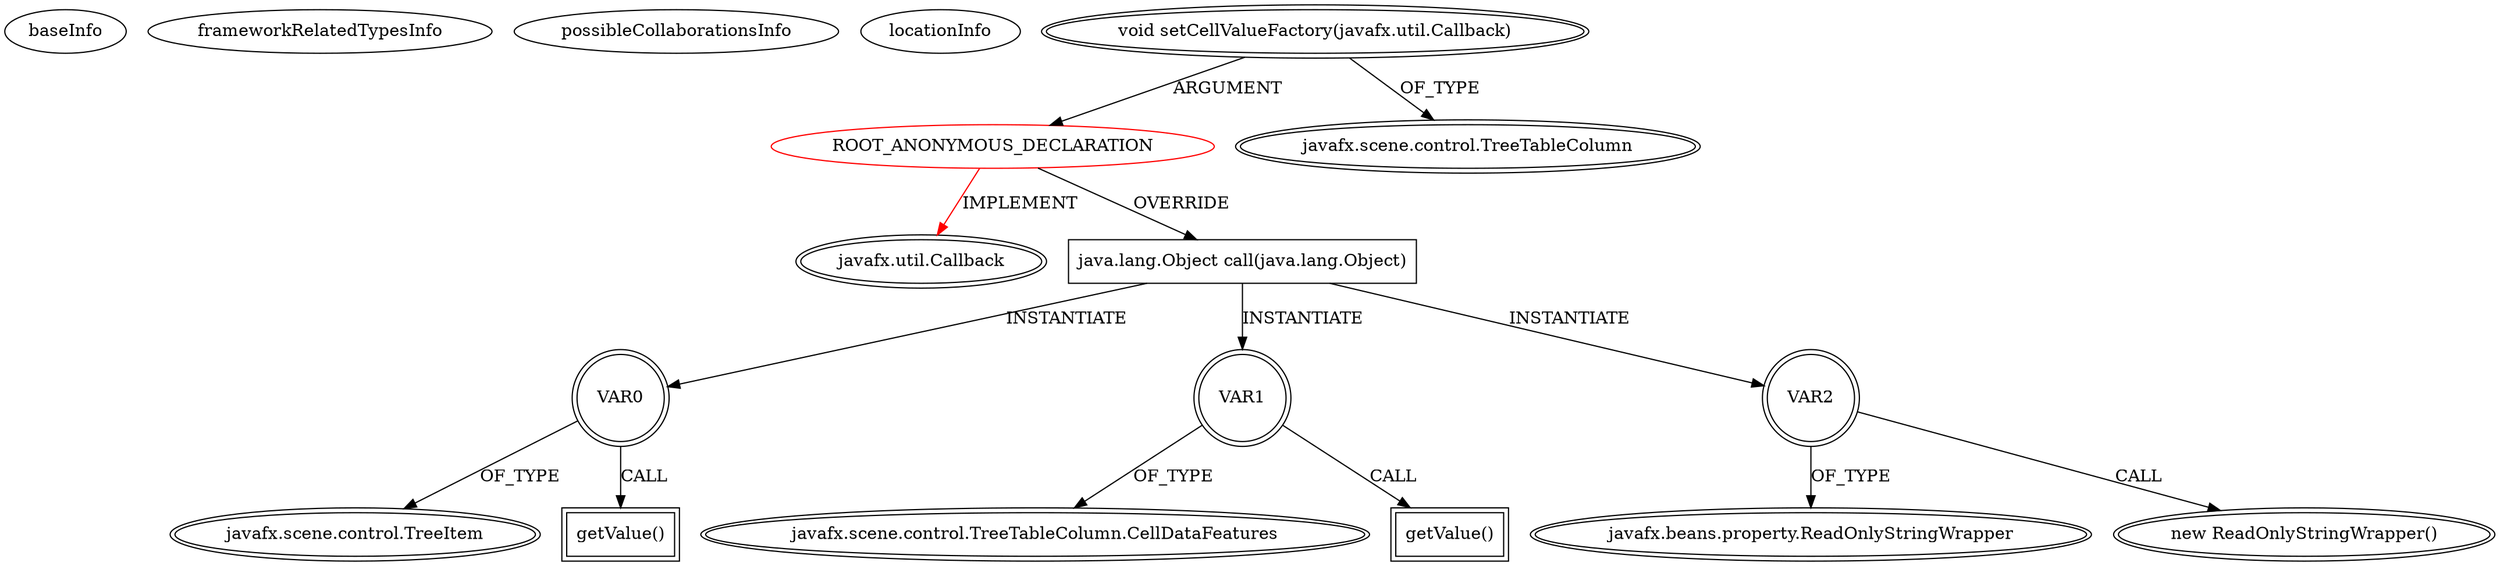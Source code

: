 digraph {
baseInfo[graphId=3996,category="extension_graph",isAnonymous=true,possibleRelation=false]
frameworkRelatedTypesInfo[0="javafx.util.Callback"]
possibleCollaborationsInfo[]
locationInfo[projectName="ranganathankm-blog",filePath="/ranganathankm-blog/blog-master/javafx-sample-treetable/src/main/java/com/blogspot/javanbswing/javafx/treetable/TreeTableViewSample.java",contextSignature="void start(javafx.stage.Stage)",graphId="3996"]
0[label="ROOT_ANONYMOUS_DECLARATION",vertexType="ROOT_ANONYMOUS_DECLARATION",isFrameworkType=false,color=red]
1[label="javafx.util.Callback",vertexType="FRAMEWORK_INTERFACE_TYPE",isFrameworkType=true,peripheries=2]
2[label="void setCellValueFactory(javafx.util.Callback)",vertexType="OUTSIDE_CALL",isFrameworkType=true,peripheries=2]
3[label="javafx.scene.control.TreeTableColumn",vertexType="FRAMEWORK_CLASS_TYPE",isFrameworkType=true,peripheries=2]
4[label="java.lang.Object call(java.lang.Object)",vertexType="OVERRIDING_METHOD_DECLARATION",isFrameworkType=false,shape=box]
5[label="VAR0",vertexType="VARIABLE_EXPRESION",isFrameworkType=true,peripheries=2,shape=circle]
7[label="javafx.scene.control.TreeItem",vertexType="FRAMEWORK_CLASS_TYPE",isFrameworkType=true,peripheries=2]
6[label="getValue()",vertexType="INSIDE_CALL",isFrameworkType=true,peripheries=2,shape=box]
8[label="VAR1",vertexType="VARIABLE_EXPRESION",isFrameworkType=true,peripheries=2,shape=circle]
10[label="javafx.scene.control.TreeTableColumn.CellDataFeatures",vertexType="FRAMEWORK_CLASS_TYPE",isFrameworkType=true,peripheries=2]
9[label="getValue()",vertexType="INSIDE_CALL",isFrameworkType=true,peripheries=2,shape=box]
12[label="VAR2",vertexType="VARIABLE_EXPRESION",isFrameworkType=true,peripheries=2,shape=circle]
13[label="javafx.beans.property.ReadOnlyStringWrapper",vertexType="FRAMEWORK_CLASS_TYPE",isFrameworkType=true,peripheries=2]
11[label="new ReadOnlyStringWrapper()",vertexType="CONSTRUCTOR_CALL",isFrameworkType=true,peripheries=2]
0->1[label="IMPLEMENT",color=red]
2->0[label="ARGUMENT"]
2->3[label="OF_TYPE"]
0->4[label="OVERRIDE"]
4->5[label="INSTANTIATE"]
5->7[label="OF_TYPE"]
5->6[label="CALL"]
4->8[label="INSTANTIATE"]
8->10[label="OF_TYPE"]
8->9[label="CALL"]
4->12[label="INSTANTIATE"]
12->13[label="OF_TYPE"]
12->11[label="CALL"]
}
